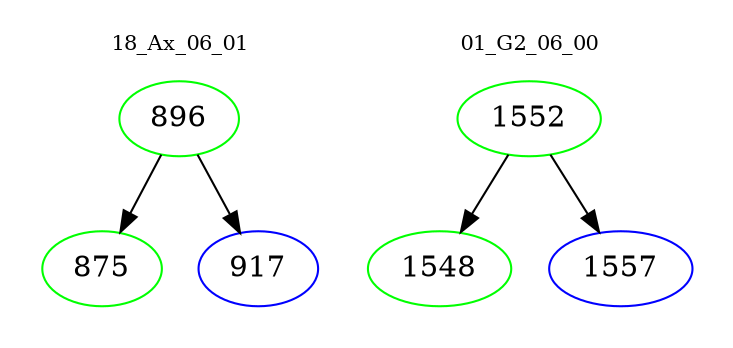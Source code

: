 digraph{
subgraph cluster_0 {
color = white
label = "18_Ax_06_01";
fontsize=10;
T0_896 [label="896", color="green"]
T0_896 -> T0_875 [color="black"]
T0_875 [label="875", color="green"]
T0_896 -> T0_917 [color="black"]
T0_917 [label="917", color="blue"]
}
subgraph cluster_1 {
color = white
label = "01_G2_06_00";
fontsize=10;
T1_1552 [label="1552", color="green"]
T1_1552 -> T1_1548 [color="black"]
T1_1548 [label="1548", color="green"]
T1_1552 -> T1_1557 [color="black"]
T1_1557 [label="1557", color="blue"]
}
}
